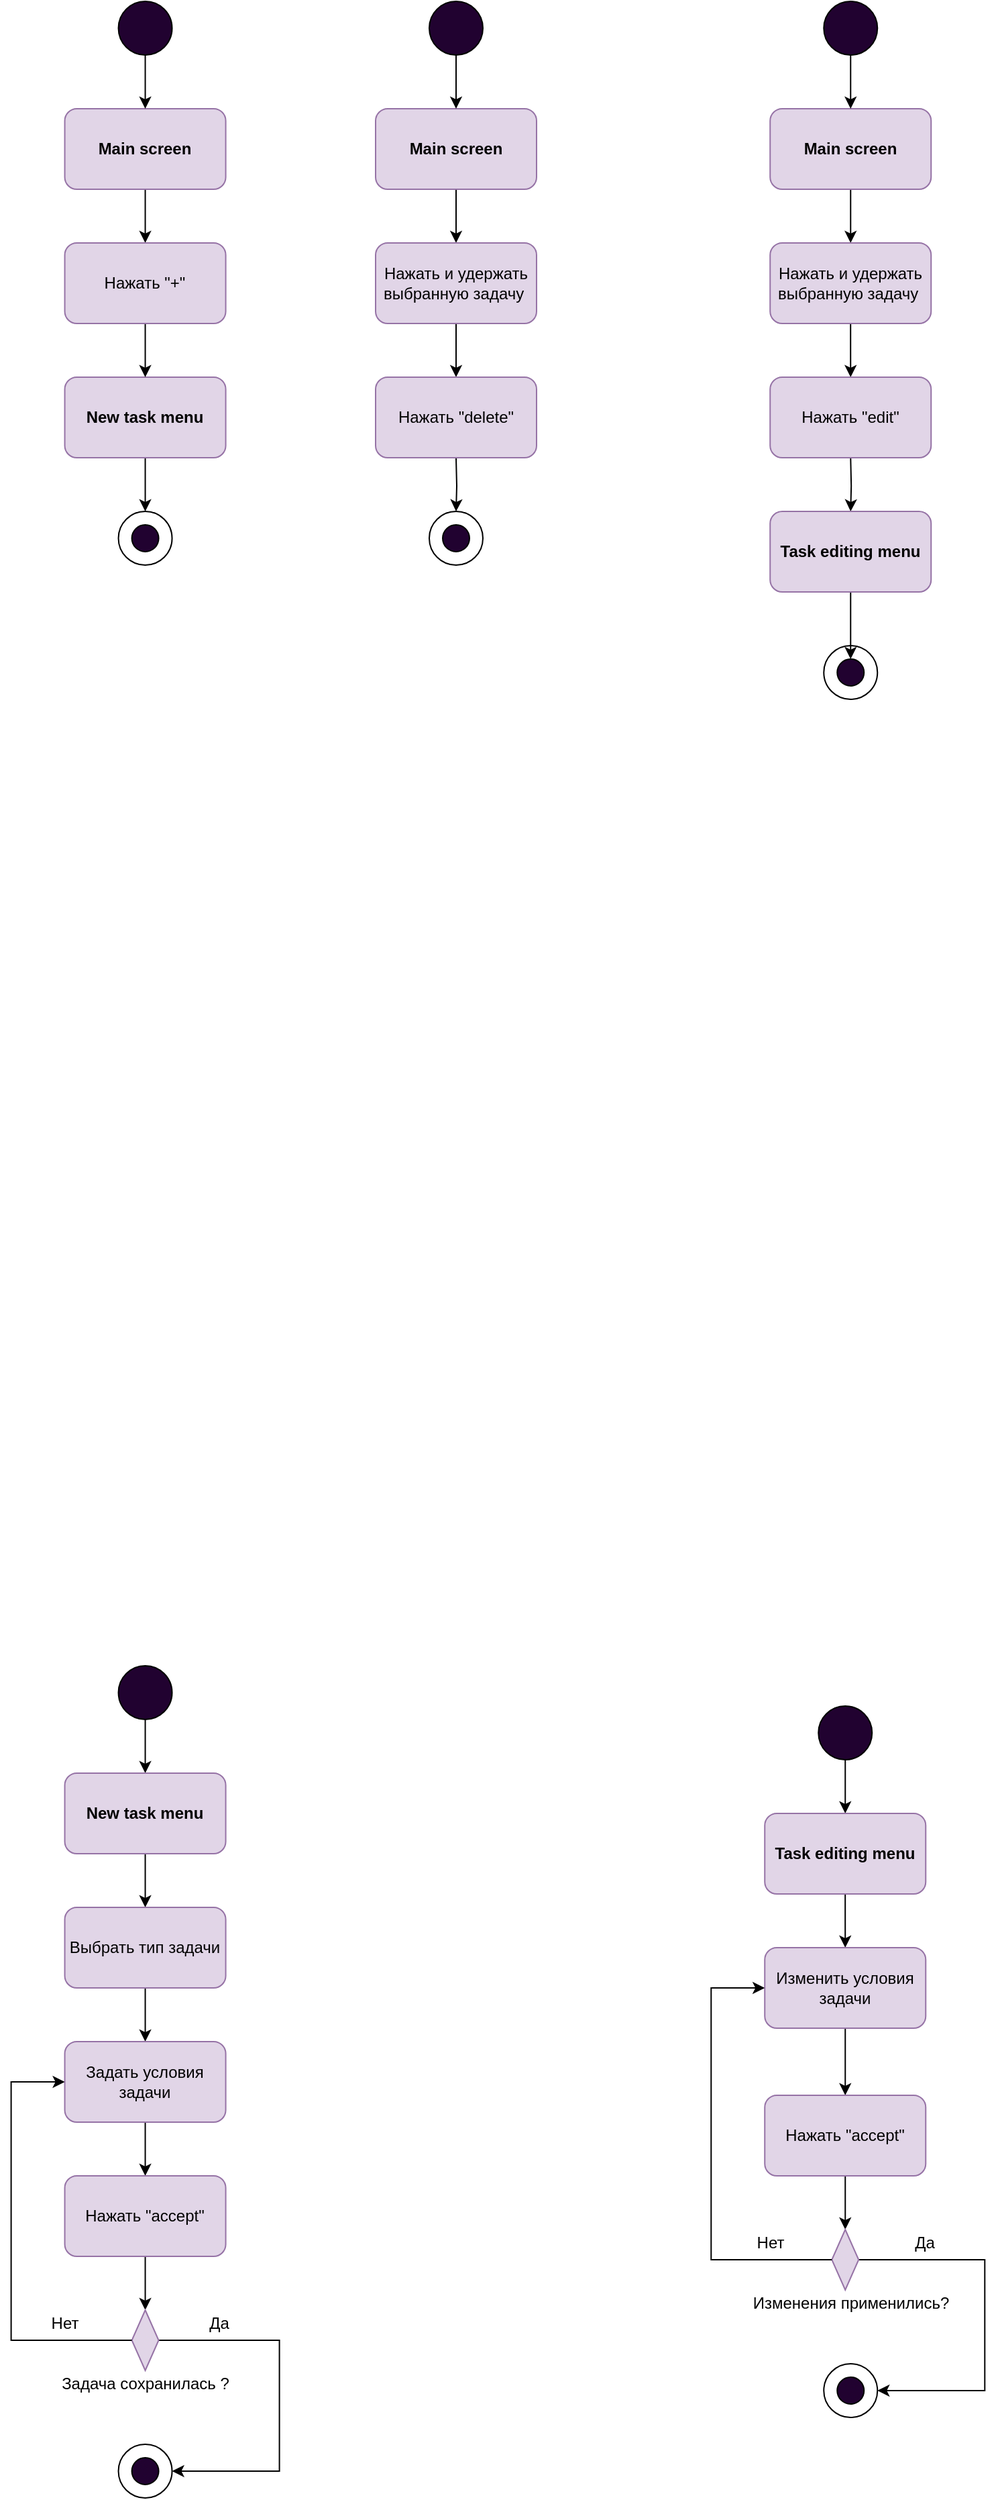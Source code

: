 <mxfile version="13.7.8" type="device"><diagram id="xvgWT2aGvYxYMR8ntdZf" name="Страница 1"><mxGraphModel dx="1314" dy="2420" grid="1" gridSize="10" guides="1" tooltips="1" connect="1" arrows="1" fold="1" page="1" pageScale="1" pageWidth="827" pageHeight="1169" math="0" shadow="0"><root><mxCell id="0"/><mxCell id="1" parent="0"/><mxCell id="ftUzUa90lq-RQZCgbQjy-10" value="" style="edgeStyle=orthogonalEdgeStyle;rounded=0;orthogonalLoop=1;jettySize=auto;html=1;" edge="1" parent="1" source="ftUzUa90lq-RQZCgbQjy-2" target="ftUzUa90lq-RQZCgbQjy-4"><mxGeometry relative="1" as="geometry"/></mxCell><mxCell id="ftUzUa90lq-RQZCgbQjy-2" value="&lt;b&gt;Main screen&lt;/b&gt;" style="rounded=1;whiteSpace=wrap;html=1;fillColor=#e1d5e7;strokeColor=#9673a6;" vertex="1" parent="1"><mxGeometry x="108.28" y="80" width="120" height="60" as="geometry"/></mxCell><mxCell id="ftUzUa90lq-RQZCgbQjy-12" value="" style="edgeStyle=orthogonalEdgeStyle;rounded=0;orthogonalLoop=1;jettySize=auto;html=1;entryX=0.5;entryY=0;entryDx=0;entryDy=0;" edge="1" parent="1" source="ftUzUa90lq-RQZCgbQjy-3" target="ftUzUa90lq-RQZCgbQjy-6"><mxGeometry relative="1" as="geometry"/></mxCell><mxCell id="ftUzUa90lq-RQZCgbQjy-3" value="&lt;b&gt;New task menu&lt;/b&gt;" style="rounded=1;whiteSpace=wrap;html=1;fillColor=#e1d5e7;strokeColor=#9673a6;" vertex="1" parent="1"><mxGeometry x="108.28" y="280" width="120" height="60" as="geometry"/></mxCell><mxCell id="ftUzUa90lq-RQZCgbQjy-11" value="" style="edgeStyle=orthogonalEdgeStyle;rounded=0;orthogonalLoop=1;jettySize=auto;html=1;" edge="1" parent="1" source="ftUzUa90lq-RQZCgbQjy-4" target="ftUzUa90lq-RQZCgbQjy-3"><mxGeometry relative="1" as="geometry"/></mxCell><mxCell id="ftUzUa90lq-RQZCgbQjy-4" value="Нажать &quot;+&quot;" style="rounded=1;whiteSpace=wrap;html=1;fillColor=#e1d5e7;strokeColor=#9673a6;" vertex="1" parent="1"><mxGeometry x="108.28" y="180" width="120" height="60" as="geometry"/></mxCell><mxCell id="ftUzUa90lq-RQZCgbQjy-9" style="edgeStyle=orthogonalEdgeStyle;rounded=0;orthogonalLoop=1;jettySize=auto;html=1;exitX=0.5;exitY=1;exitDx=0;exitDy=0;entryX=0.5;entryY=0;entryDx=0;entryDy=0;" edge="1" parent="1" source="ftUzUa90lq-RQZCgbQjy-5" target="ftUzUa90lq-RQZCgbQjy-2"><mxGeometry relative="1" as="geometry"/></mxCell><mxCell id="ftUzUa90lq-RQZCgbQjy-5" value="" style="ellipse;whiteSpace=wrap;html=1;aspect=fixed;fillColor=#210230;" vertex="1" parent="1"><mxGeometry x="148.28" width="40" height="40" as="geometry"/></mxCell><mxCell id="ftUzUa90lq-RQZCgbQjy-6" value="" style="ellipse;whiteSpace=wrap;html=1;aspect=fixed;fillColor=#FFFFFF;" vertex="1" parent="1"><mxGeometry x="148.28" y="380" width="40" height="40" as="geometry"/></mxCell><mxCell id="ftUzUa90lq-RQZCgbQjy-7" value="" style="ellipse;whiteSpace=wrap;html=1;aspect=fixed;fillColor=#210230;" vertex="1" parent="1"><mxGeometry x="158.28" y="390" width="20" height="20" as="geometry"/></mxCell><mxCell id="ftUzUa90lq-RQZCgbQjy-15" value="" style="edgeStyle=orthogonalEdgeStyle;rounded=0;orthogonalLoop=1;jettySize=auto;html=1;" edge="1" parent="1" source="ftUzUa90lq-RQZCgbQjy-13" target="ftUzUa90lq-RQZCgbQjy-14"><mxGeometry relative="1" as="geometry"/></mxCell><mxCell id="ftUzUa90lq-RQZCgbQjy-13" value="" style="ellipse;whiteSpace=wrap;html=1;aspect=fixed;fillColor=#210230;" vertex="1" parent="1"><mxGeometry x="148.28" y="1240" width="40" height="40" as="geometry"/></mxCell><mxCell id="ftUzUa90lq-RQZCgbQjy-17" value="" style="edgeStyle=orthogonalEdgeStyle;rounded=0;orthogonalLoop=1;jettySize=auto;html=1;" edge="1" parent="1" source="ftUzUa90lq-RQZCgbQjy-14" target="ftUzUa90lq-RQZCgbQjy-16"><mxGeometry relative="1" as="geometry"/></mxCell><mxCell id="ftUzUa90lq-RQZCgbQjy-14" value="&lt;b&gt;New task menu&lt;/b&gt;" style="rounded=1;whiteSpace=wrap;html=1;fillColor=#e1d5e7;strokeColor=#9673a6;" vertex="1" parent="1"><mxGeometry x="108.28" y="1320" width="120" height="60" as="geometry"/></mxCell><mxCell id="ftUzUa90lq-RQZCgbQjy-19" value="" style="edgeStyle=orthogonalEdgeStyle;rounded=0;orthogonalLoop=1;jettySize=auto;html=1;" edge="1" parent="1" source="ftUzUa90lq-RQZCgbQjy-16" target="ftUzUa90lq-RQZCgbQjy-18"><mxGeometry relative="1" as="geometry"/></mxCell><mxCell id="ftUzUa90lq-RQZCgbQjy-16" value="Выбрать тип задачи" style="rounded=1;whiteSpace=wrap;html=1;fillColor=#e1d5e7;strokeColor=#9673a6;" vertex="1" parent="1"><mxGeometry x="108.28" y="1420" width="120" height="60" as="geometry"/></mxCell><mxCell id="ftUzUa90lq-RQZCgbQjy-21" value="" style="edgeStyle=orthogonalEdgeStyle;rounded=0;orthogonalLoop=1;jettySize=auto;html=1;" edge="1" parent="1" source="ftUzUa90lq-RQZCgbQjy-18" target="ftUzUa90lq-RQZCgbQjy-20"><mxGeometry relative="1" as="geometry"/></mxCell><mxCell id="ftUzUa90lq-RQZCgbQjy-18" value="Задать условия задачи" style="rounded=1;whiteSpace=wrap;html=1;fillColor=#e1d5e7;strokeColor=#9673a6;" vertex="1" parent="1"><mxGeometry x="108.28" y="1520" width="120" height="60" as="geometry"/></mxCell><mxCell id="ftUzUa90lq-RQZCgbQjy-23" value="" style="edgeStyle=orthogonalEdgeStyle;rounded=0;orthogonalLoop=1;jettySize=auto;html=1;" edge="1" parent="1" source="ftUzUa90lq-RQZCgbQjy-20" target="ftUzUa90lq-RQZCgbQjy-22"><mxGeometry relative="1" as="geometry"/></mxCell><mxCell id="ftUzUa90lq-RQZCgbQjy-20" value="&lt;span&gt;Нажать &quot;accept&quot;&lt;/span&gt;" style="whiteSpace=wrap;html=1;rounded=1;strokeColor=#9673a6;fillColor=#e1d5e7;" vertex="1" parent="1"><mxGeometry x="108.28" y="1620" width="120" height="60" as="geometry"/></mxCell><mxCell id="ftUzUa90lq-RQZCgbQjy-28" style="edgeStyle=orthogonalEdgeStyle;rounded=0;orthogonalLoop=1;jettySize=auto;html=1;exitX=1;exitY=0.5;exitDx=0;exitDy=0;entryX=1;entryY=0.5;entryDx=0;entryDy=0;" edge="1" parent="1" source="ftUzUa90lq-RQZCgbQjy-22" target="ftUzUa90lq-RQZCgbQjy-26"><mxGeometry relative="1" as="geometry"><mxPoint x="318.28" y="1820" as="targetPoint"/><Array as="points"><mxPoint x="268.28" y="1743"/><mxPoint x="268.28" y="1840"/></Array></mxGeometry></mxCell><mxCell id="ftUzUa90lq-RQZCgbQjy-22" value="" style="rhombus;whiteSpace=wrap;html=1;fillColor=#e1d5e7;strokeColor=#9673a6;" vertex="1" parent="1"><mxGeometry x="158.28" y="1720" width="20" height="45" as="geometry"/></mxCell><mxCell id="ftUzUa90lq-RQZCgbQjy-24" value="Задача сохранилась ?" style="text;html=1;align=center;verticalAlign=middle;resizable=0;points=[];autosize=1;" vertex="1" parent="1"><mxGeometry x="98.28" y="1765" width="140" height="20" as="geometry"/></mxCell><mxCell id="ftUzUa90lq-RQZCgbQjy-26" value="" style="ellipse;whiteSpace=wrap;html=1;aspect=fixed;fillColor=#FFFFFF;" vertex="1" parent="1"><mxGeometry x="148.28" y="1820" width="40" height="40" as="geometry"/></mxCell><mxCell id="ftUzUa90lq-RQZCgbQjy-27" value="" style="ellipse;whiteSpace=wrap;html=1;aspect=fixed;fillColor=#210230;" vertex="1" parent="1"><mxGeometry x="158.28" y="1830" width="20" height="20" as="geometry"/></mxCell><mxCell id="ftUzUa90lq-RQZCgbQjy-29" style="edgeStyle=orthogonalEdgeStyle;rounded=0;orthogonalLoop=1;jettySize=auto;html=1;exitX=0;exitY=0.5;exitDx=0;exitDy=0;entryX=0;entryY=0.5;entryDx=0;entryDy=0;" edge="1" parent="1" source="ftUzUa90lq-RQZCgbQjy-22" target="ftUzUa90lq-RQZCgbQjy-18"><mxGeometry relative="1" as="geometry"><mxPoint x="108.28" y="1560" as="targetPoint"/><mxPoint x="188.28" y="1752.5" as="sourcePoint"/><Array as="points"><mxPoint x="68.28" y="1743"/><mxPoint x="68.28" y="1550"/></Array></mxGeometry></mxCell><mxCell id="ftUzUa90lq-RQZCgbQjy-30" value="Нет" style="text;html=1;align=center;verticalAlign=middle;resizable=0;points=[];autosize=1;" vertex="1" parent="1"><mxGeometry x="88.28" y="1720" width="40" height="20" as="geometry"/></mxCell><mxCell id="ftUzUa90lq-RQZCgbQjy-31" value="Да" style="text;html=1;align=center;verticalAlign=middle;resizable=0;points=[];autosize=1;" vertex="1" parent="1"><mxGeometry x="208.28" y="1720" width="30" height="20" as="geometry"/></mxCell><mxCell id="ftUzUa90lq-RQZCgbQjy-32" value="" style="edgeStyle=orthogonalEdgeStyle;rounded=0;orthogonalLoop=1;jettySize=auto;html=1;" edge="1" parent="1" source="ftUzUa90lq-RQZCgbQjy-33" target="ftUzUa90lq-RQZCgbQjy-37"><mxGeometry relative="1" as="geometry"/></mxCell><mxCell id="ftUzUa90lq-RQZCgbQjy-33" value="&lt;b&gt;Main screen&lt;/b&gt;" style="rounded=1;whiteSpace=wrap;html=1;fillColor=#e1d5e7;strokeColor=#9673a6;" vertex="1" parent="1"><mxGeometry x="340" y="80" width="120" height="60" as="geometry"/></mxCell><mxCell id="ftUzUa90lq-RQZCgbQjy-34" value="" style="edgeStyle=orthogonalEdgeStyle;rounded=0;orthogonalLoop=1;jettySize=auto;html=1;entryX=0.5;entryY=0;entryDx=0;entryDy=0;" edge="1" parent="1" target="ftUzUa90lq-RQZCgbQjy-40"><mxGeometry relative="1" as="geometry"><mxPoint x="400" y="340" as="sourcePoint"/></mxGeometry></mxCell><mxCell id="ftUzUa90lq-RQZCgbQjy-36" value="" style="edgeStyle=orthogonalEdgeStyle;rounded=0;orthogonalLoop=1;jettySize=auto;html=1;" edge="1" parent="1" source="ftUzUa90lq-RQZCgbQjy-37"><mxGeometry relative="1" as="geometry"><mxPoint x="400" y="280" as="targetPoint"/></mxGeometry></mxCell><mxCell id="ftUzUa90lq-RQZCgbQjy-37" value="Нажать и удержать&lt;br&gt;выбранную задачу&amp;nbsp;" style="rounded=1;whiteSpace=wrap;html=1;fillColor=#e1d5e7;strokeColor=#9673a6;" vertex="1" parent="1"><mxGeometry x="340" y="180" width="120" height="60" as="geometry"/></mxCell><mxCell id="ftUzUa90lq-RQZCgbQjy-38" style="edgeStyle=orthogonalEdgeStyle;rounded=0;orthogonalLoop=1;jettySize=auto;html=1;exitX=0.5;exitY=1;exitDx=0;exitDy=0;entryX=0.5;entryY=0;entryDx=0;entryDy=0;" edge="1" parent="1" source="ftUzUa90lq-RQZCgbQjy-39" target="ftUzUa90lq-RQZCgbQjy-33"><mxGeometry relative="1" as="geometry"/></mxCell><mxCell id="ftUzUa90lq-RQZCgbQjy-39" value="" style="ellipse;whiteSpace=wrap;html=1;aspect=fixed;fillColor=#210230;" vertex="1" parent="1"><mxGeometry x="380" width="40" height="40" as="geometry"/></mxCell><mxCell id="ftUzUa90lq-RQZCgbQjy-40" value="" style="ellipse;whiteSpace=wrap;html=1;aspect=fixed;fillColor=#FFFFFF;" vertex="1" parent="1"><mxGeometry x="380" y="380" width="40" height="40" as="geometry"/></mxCell><mxCell id="ftUzUa90lq-RQZCgbQjy-41" value="" style="ellipse;whiteSpace=wrap;html=1;aspect=fixed;fillColor=#210230;" vertex="1" parent="1"><mxGeometry x="390" y="390" width="20" height="20" as="geometry"/></mxCell><mxCell id="ftUzUa90lq-RQZCgbQjy-42" value="Нажать &quot;delete&quot;" style="rounded=1;whiteSpace=wrap;html=1;fillColor=#e1d5e7;strokeColor=#9673a6;" vertex="1" parent="1"><mxGeometry x="340" y="280" width="120" height="60" as="geometry"/></mxCell><mxCell id="ftUzUa90lq-RQZCgbQjy-43" value="" style="edgeStyle=orthogonalEdgeStyle;rounded=0;orthogonalLoop=1;jettySize=auto;html=1;" edge="1" parent="1" source="ftUzUa90lq-RQZCgbQjy-44" target="ftUzUa90lq-RQZCgbQjy-47"><mxGeometry relative="1" as="geometry"/></mxCell><mxCell id="ftUzUa90lq-RQZCgbQjy-44" value="&lt;b&gt;Main screen&lt;/b&gt;" style="rounded=1;whiteSpace=wrap;html=1;fillColor=#e1d5e7;strokeColor=#9673a6;" vertex="1" parent="1"><mxGeometry x="634.13" y="80" width="120" height="60" as="geometry"/></mxCell><mxCell id="ftUzUa90lq-RQZCgbQjy-45" value="" style="edgeStyle=orthogonalEdgeStyle;rounded=0;orthogonalLoop=1;jettySize=auto;html=1;entryX=0.5;entryY=0;entryDx=0;entryDy=0;" edge="1" parent="1" target="ftUzUa90lq-RQZCgbQjy-53"><mxGeometry relative="1" as="geometry"><mxPoint x="694.13" y="340" as="sourcePoint"/></mxGeometry></mxCell><mxCell id="ftUzUa90lq-RQZCgbQjy-46" value="" style="edgeStyle=orthogonalEdgeStyle;rounded=0;orthogonalLoop=1;jettySize=auto;html=1;" edge="1" parent="1" source="ftUzUa90lq-RQZCgbQjy-47"><mxGeometry relative="1" as="geometry"><mxPoint x="694.13" y="280" as="targetPoint"/></mxGeometry></mxCell><mxCell id="ftUzUa90lq-RQZCgbQjy-47" value="Нажать и удержать&lt;br&gt;выбранную задачу&amp;nbsp;" style="rounded=1;whiteSpace=wrap;html=1;fillColor=#e1d5e7;strokeColor=#9673a6;" vertex="1" parent="1"><mxGeometry x="634.13" y="180" width="120" height="60" as="geometry"/></mxCell><mxCell id="ftUzUa90lq-RQZCgbQjy-48" style="edgeStyle=orthogonalEdgeStyle;rounded=0;orthogonalLoop=1;jettySize=auto;html=1;exitX=0.5;exitY=1;exitDx=0;exitDy=0;entryX=0.5;entryY=0;entryDx=0;entryDy=0;" edge="1" parent="1" source="ftUzUa90lq-RQZCgbQjy-49" target="ftUzUa90lq-RQZCgbQjy-44"><mxGeometry relative="1" as="geometry"/></mxCell><mxCell id="ftUzUa90lq-RQZCgbQjy-49" value="" style="ellipse;whiteSpace=wrap;html=1;aspect=fixed;fillColor=#210230;" vertex="1" parent="1"><mxGeometry x="674.13" width="40" height="40" as="geometry"/></mxCell><mxCell id="ftUzUa90lq-RQZCgbQjy-50" value="" style="ellipse;whiteSpace=wrap;html=1;aspect=fixed;fillColor=#FFFFFF;" vertex="1" parent="1"><mxGeometry x="674.13" y="480" width="40" height="40" as="geometry"/></mxCell><mxCell id="ftUzUa90lq-RQZCgbQjy-51" value="" style="ellipse;whiteSpace=wrap;html=1;aspect=fixed;fillColor=#210230;" vertex="1" parent="1"><mxGeometry x="684.13" y="490" width="20" height="20" as="geometry"/></mxCell><mxCell id="ftUzUa90lq-RQZCgbQjy-52" value="Нажать &quot;edit&quot;" style="rounded=1;whiteSpace=wrap;html=1;fillColor=#e1d5e7;strokeColor=#9673a6;" vertex="1" parent="1"><mxGeometry x="634.13" y="280" width="120" height="60" as="geometry"/></mxCell><mxCell id="ftUzUa90lq-RQZCgbQjy-54" value="" style="edgeStyle=orthogonalEdgeStyle;rounded=0;orthogonalLoop=1;jettySize=auto;html=1;" edge="1" parent="1" source="ftUzUa90lq-RQZCgbQjy-53" target="ftUzUa90lq-RQZCgbQjy-51"><mxGeometry relative="1" as="geometry"/></mxCell><mxCell id="ftUzUa90lq-RQZCgbQjy-53" value="&lt;b&gt;Task editing menu&lt;/b&gt;" style="rounded=1;whiteSpace=wrap;html=1;fillColor=#e1d5e7;strokeColor=#9673a6;" vertex="1" parent="1"><mxGeometry x="634.13" y="380" width="120" height="60" as="geometry"/></mxCell><mxCell id="ftUzUa90lq-RQZCgbQjy-55" value="" style="edgeStyle=orthogonalEdgeStyle;rounded=0;orthogonalLoop=1;jettySize=auto;html=1;" edge="1" parent="1" source="ftUzUa90lq-RQZCgbQjy-56" target="ftUzUa90lq-RQZCgbQjy-58"><mxGeometry relative="1" as="geometry"/></mxCell><mxCell id="ftUzUa90lq-RQZCgbQjy-56" value="" style="ellipse;whiteSpace=wrap;html=1;aspect=fixed;fillColor=#210230;" vertex="1" parent="1"><mxGeometry x="670.13" y="1270" width="40" height="40" as="geometry"/></mxCell><mxCell id="ftUzUa90lq-RQZCgbQjy-57" value="" style="edgeStyle=orthogonalEdgeStyle;rounded=0;orthogonalLoop=1;jettySize=auto;html=1;" edge="1" parent="1" source="ftUzUa90lq-RQZCgbQjy-58"><mxGeometry relative="1" as="geometry"><mxPoint x="690.13" y="1450.0" as="targetPoint"/></mxGeometry></mxCell><mxCell id="ftUzUa90lq-RQZCgbQjy-58" value="&lt;b&gt;Task editing menu&lt;/b&gt;" style="rounded=1;whiteSpace=wrap;html=1;fillColor=#e1d5e7;strokeColor=#9673a6;" vertex="1" parent="1"><mxGeometry x="630.13" y="1350" width="120" height="60" as="geometry"/></mxCell><mxCell id="ftUzUa90lq-RQZCgbQjy-73" value="" style="edgeStyle=orthogonalEdgeStyle;rounded=0;orthogonalLoop=1;jettySize=auto;html=1;" edge="1" parent="1" source="ftUzUa90lq-RQZCgbQjy-62" target="ftUzUa90lq-RQZCgbQjy-64"><mxGeometry relative="1" as="geometry"/></mxCell><mxCell id="ftUzUa90lq-RQZCgbQjy-62" value="Изменить условия задачи" style="rounded=1;whiteSpace=wrap;html=1;fillColor=#e1d5e7;strokeColor=#9673a6;" vertex="1" parent="1"><mxGeometry x="630.13" y="1450" width="120" height="60" as="geometry"/></mxCell><mxCell id="ftUzUa90lq-RQZCgbQjy-63" value="" style="edgeStyle=orthogonalEdgeStyle;rounded=0;orthogonalLoop=1;jettySize=auto;html=1;" edge="1" parent="1" source="ftUzUa90lq-RQZCgbQjy-64" target="ftUzUa90lq-RQZCgbQjy-66"><mxGeometry relative="1" as="geometry"/></mxCell><mxCell id="ftUzUa90lq-RQZCgbQjy-64" value="&lt;span&gt;Нажать &quot;accept&quot;&lt;/span&gt;" style="whiteSpace=wrap;html=1;rounded=1;strokeColor=#9673a6;fillColor=#e1d5e7;" vertex="1" parent="1"><mxGeometry x="630.13" y="1560" width="120" height="60" as="geometry"/></mxCell><mxCell id="ftUzUa90lq-RQZCgbQjy-65" style="edgeStyle=orthogonalEdgeStyle;rounded=0;orthogonalLoop=1;jettySize=auto;html=1;exitX=1;exitY=0.5;exitDx=0;exitDy=0;entryX=1;entryY=0.5;entryDx=0;entryDy=0;" edge="1" parent="1" source="ftUzUa90lq-RQZCgbQjy-66" target="ftUzUa90lq-RQZCgbQjy-68"><mxGeometry relative="1" as="geometry"><mxPoint x="844.13" y="1760" as="targetPoint"/><Array as="points"><mxPoint x="794.13" y="1683"/><mxPoint x="794.13" y="1780"/></Array></mxGeometry></mxCell><mxCell id="ftUzUa90lq-RQZCgbQjy-66" value="" style="rhombus;whiteSpace=wrap;html=1;fillColor=#e1d5e7;strokeColor=#9673a6;" vertex="1" parent="1"><mxGeometry x="680.13" y="1660" width="20" height="45" as="geometry"/></mxCell><mxCell id="ftUzUa90lq-RQZCgbQjy-67" value="Изменения применились?" style="text;html=1;align=center;verticalAlign=middle;resizable=0;points=[];autosize=1;" vertex="1" parent="1"><mxGeometry x="614.13" y="1705" width="160" height="20" as="geometry"/></mxCell><mxCell id="ftUzUa90lq-RQZCgbQjy-68" value="" style="ellipse;whiteSpace=wrap;html=1;aspect=fixed;fillColor=#FFFFFF;" vertex="1" parent="1"><mxGeometry x="674.13" y="1760" width="40" height="40" as="geometry"/></mxCell><mxCell id="ftUzUa90lq-RQZCgbQjy-69" value="" style="ellipse;whiteSpace=wrap;html=1;aspect=fixed;fillColor=#210230;" vertex="1" parent="1"><mxGeometry x="684.13" y="1770" width="20" height="20" as="geometry"/></mxCell><mxCell id="ftUzUa90lq-RQZCgbQjy-70" style="edgeStyle=orthogonalEdgeStyle;rounded=0;orthogonalLoop=1;jettySize=auto;html=1;exitX=0;exitY=0.5;exitDx=0;exitDy=0;" edge="1" parent="1" source="ftUzUa90lq-RQZCgbQjy-66"><mxGeometry relative="1" as="geometry"><mxPoint x="630.13" y="1480" as="targetPoint"/><mxPoint x="684.13" y="1715.5" as="sourcePoint"/><Array as="points"><mxPoint x="590.13" y="1683"/><mxPoint x="590.13" y="1480"/><mxPoint x="630.13" y="1480"/></Array></mxGeometry></mxCell><mxCell id="ftUzUa90lq-RQZCgbQjy-71" value="Нет" style="text;html=1;align=center;verticalAlign=middle;resizable=0;points=[];autosize=1;" vertex="1" parent="1"><mxGeometry x="614.13" y="1660" width="40" height="20" as="geometry"/></mxCell><mxCell id="ftUzUa90lq-RQZCgbQjy-72" value="Да" style="text;html=1;align=center;verticalAlign=middle;resizable=0;points=[];autosize=1;" vertex="1" parent="1"><mxGeometry x="734.13" y="1660" width="30" height="20" as="geometry"/></mxCell></root></mxGraphModel></diagram></mxfile>